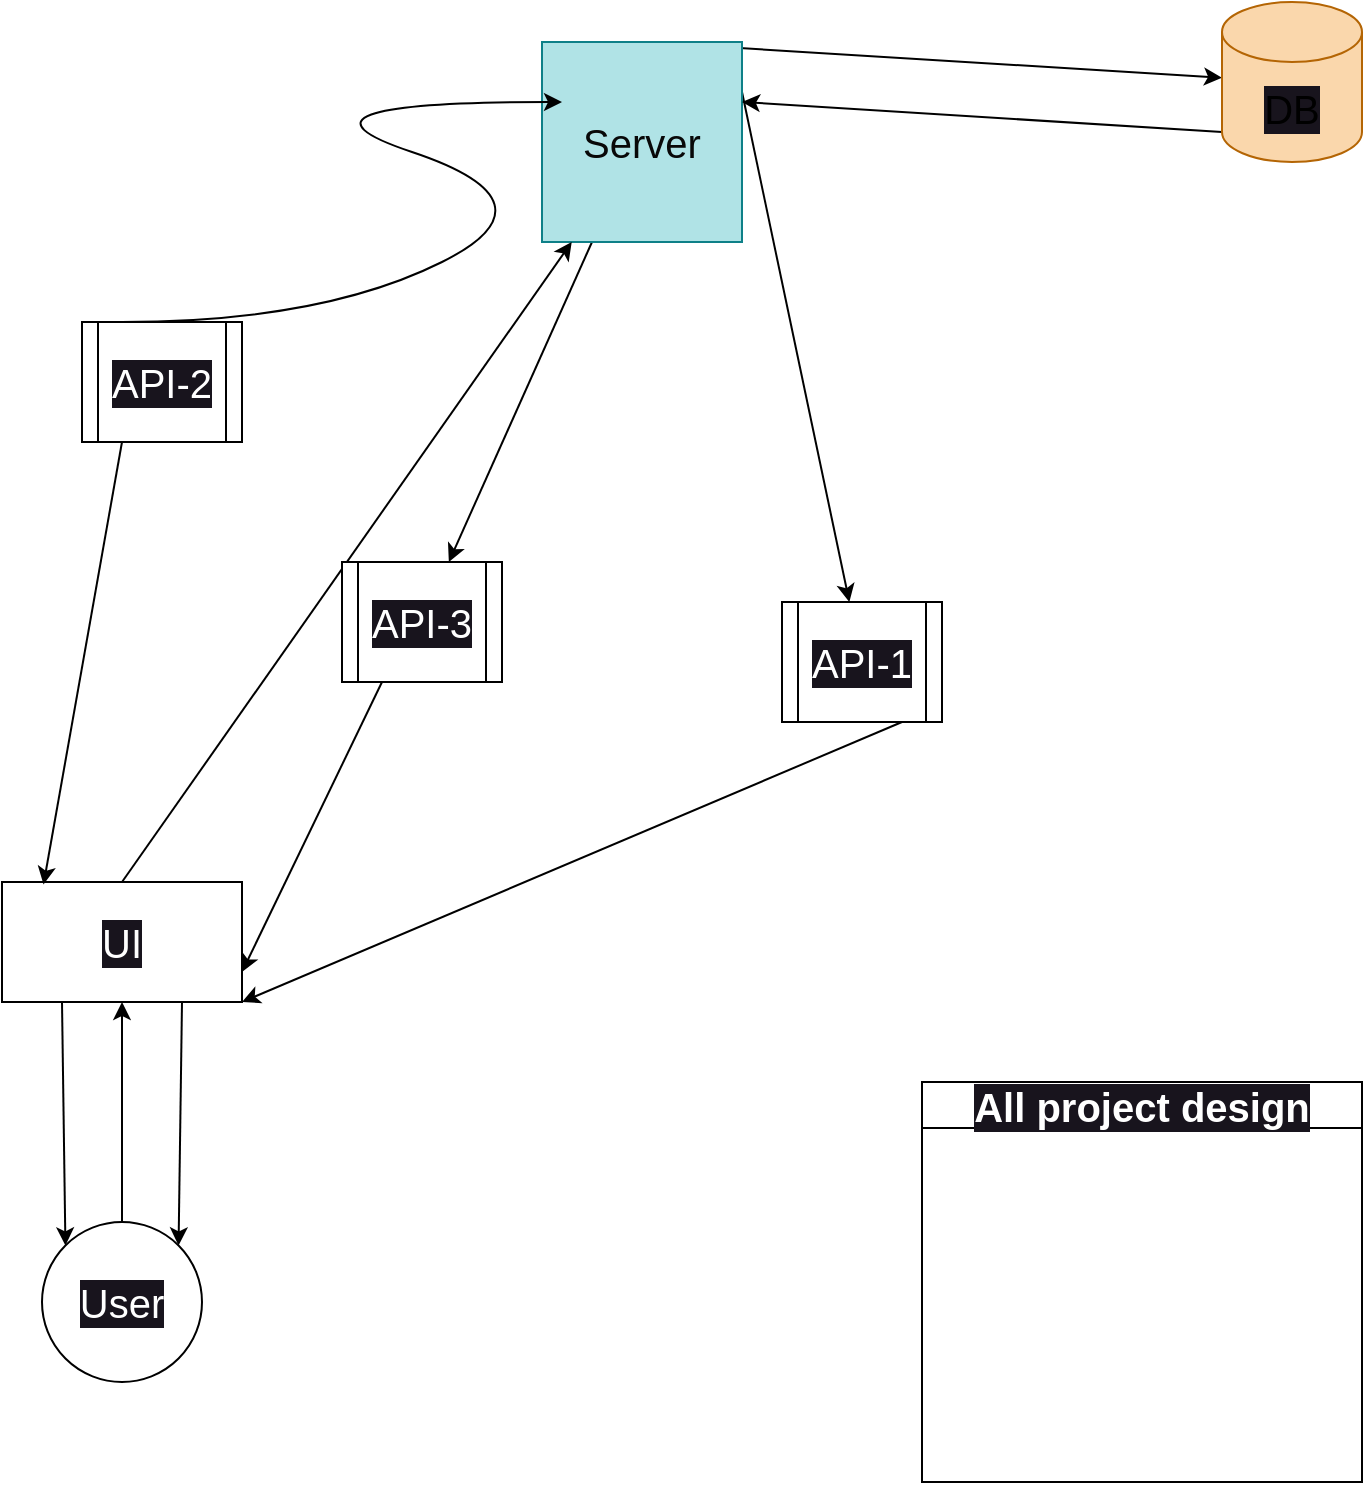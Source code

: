 <mxfile>
    <diagram id="Qf_YNUfa7iPkTjY-41Da" name="Page-1">
        <mxGraphModel dx="1990" dy="993" grid="1" gridSize="10" guides="1" tooltips="1" connect="1" arrows="1" fold="1" page="1" pageScale="1" pageWidth="850" pageHeight="1100" math="0" shadow="0">
            <root>
                <mxCell id="0"/>
                <mxCell id="1" parent="0"/>
                <mxCell id="11" style="edgeStyle=none;html=1;exitX=1;exitY=0.25;exitDx=0;exitDy=0;fontSize=20;fontColor=#fff;" edge="1" parent="1" source="2" target="6">
                    <mxGeometry relative="1" as="geometry"/>
                </mxCell>
                <mxCell id="12" style="edgeStyle=none;html=1;exitX=0.25;exitY=1;exitDx=0;exitDy=0;fontSize=20;fontColor=#fff;" edge="1" parent="1" source="2" target="8">
                    <mxGeometry relative="1" as="geometry"/>
                </mxCell>
                <mxCell id="13" style="edgeStyle=none;html=1;exitX=0.5;exitY=0;exitDx=0;exitDy=0;fontSize=20;fontColor=#fff;" edge="1" parent="1" source="2" target="4">
                    <mxGeometry relative="1" as="geometry"/>
                </mxCell>
                <mxCell id="2" value="&lt;font style=&quot;font-size: 20px;&quot; color=&quot;#080808&quot;&gt;Server&lt;/font&gt;" style="whiteSpace=wrap;html=1;aspect=fixed;fillColor=#b0e3e6;strokeColor=#0e8088;" vertex="1" parent="1">
                    <mxGeometry x="380" y="240" width="100" height="100" as="geometry"/>
                </mxCell>
                <mxCell id="14" style="edgeStyle=none;html=1;exitX=0;exitY=1;exitDx=0;exitDy=-15;exitPerimeter=0;fontSize=20;fontColor=#fff;" edge="1" parent="1" source="4">
                    <mxGeometry relative="1" as="geometry">
                        <mxPoint x="480" y="270" as="targetPoint"/>
                    </mxGeometry>
                </mxCell>
                <mxCell id="4" value="DB" style="shape=cylinder3;whiteSpace=wrap;html=1;boundedLbl=1;backgroundOutline=1;size=15;labelBackgroundColor=#18141D;fontSize=20;fillColor=#fad7ac;strokeColor=#b46504;" vertex="1" parent="1">
                    <mxGeometry x="720" y="220" width="70" height="80" as="geometry"/>
                </mxCell>
                <mxCell id="15" style="edgeStyle=none;html=1;exitX=0.5;exitY=0;exitDx=0;exitDy=0;fontSize=20;fontColor=#fff;" edge="1" parent="1" source="5" target="2">
                    <mxGeometry relative="1" as="geometry"/>
                </mxCell>
                <mxCell id="21" style="edgeStyle=none;html=1;exitX=0.75;exitY=1;exitDx=0;exitDy=0;entryX=1;entryY=0;entryDx=0;entryDy=0;fontSize=20;fontColor=#fff;" edge="1" parent="1" source="5" target="19">
                    <mxGeometry relative="1" as="geometry"/>
                </mxCell>
                <mxCell id="22" style="edgeStyle=none;html=1;exitX=0.25;exitY=1;exitDx=0;exitDy=0;entryX=0;entryY=0;entryDx=0;entryDy=0;fontSize=20;fontColor=#fff;" edge="1" parent="1" source="5" target="19">
                    <mxGeometry relative="1" as="geometry"/>
                </mxCell>
                <mxCell id="5" value="&lt;font color=&quot;#ffffff&quot;&gt;UI&lt;/font&gt;" style="rounded=0;whiteSpace=wrap;html=1;labelBackgroundColor=#18141D;fontSize=20;fontColor=#080808;" vertex="1" parent="1">
                    <mxGeometry x="110" y="660" width="120" height="60" as="geometry"/>
                </mxCell>
                <mxCell id="18" style="edgeStyle=none;html=1;exitX=0.75;exitY=1;exitDx=0;exitDy=0;entryX=1;entryY=1;entryDx=0;entryDy=0;fontSize=20;fontColor=#fff;" edge="1" parent="1" source="6" target="5">
                    <mxGeometry relative="1" as="geometry"/>
                </mxCell>
                <mxCell id="6" value="API-1" style="shape=process;whiteSpace=wrap;html=1;backgroundOutline=1;labelBackgroundColor=#18141D;fontSize=20;fontColor=#fff;" vertex="1" parent="1">
                    <mxGeometry x="500" y="520" width="80" height="60" as="geometry"/>
                </mxCell>
                <mxCell id="17" style="edgeStyle=none;html=1;exitX=0.25;exitY=1;exitDx=0;exitDy=0;fontSize=20;fontColor=#fff;entryX=0.173;entryY=0.021;entryDx=0;entryDy=0;entryPerimeter=0;" edge="1" parent="1" source="7" target="5">
                    <mxGeometry relative="1" as="geometry"/>
                </mxCell>
                <mxCell id="7" value="API-2" style="shape=process;whiteSpace=wrap;html=1;backgroundOutline=1;labelBackgroundColor=#18141D;fontSize=20;fontColor=#fff;" vertex="1" parent="1">
                    <mxGeometry x="150" y="380" width="80" height="60" as="geometry"/>
                </mxCell>
                <mxCell id="16" style="edgeStyle=none;html=1;exitX=0.25;exitY=1;exitDx=0;exitDy=0;entryX=1;entryY=0.75;entryDx=0;entryDy=0;fontSize=20;fontColor=#fff;" edge="1" parent="1" source="8" target="5">
                    <mxGeometry relative="1" as="geometry"/>
                </mxCell>
                <mxCell id="8" value="API-3" style="shape=process;whiteSpace=wrap;html=1;backgroundOutline=1;labelBackgroundColor=#18141D;fontSize=20;fontColor=#fff;" vertex="1" parent="1">
                    <mxGeometry x="280" y="500" width="80" height="60" as="geometry"/>
                </mxCell>
                <mxCell id="10" value="" style="curved=1;endArrow=classic;html=1;fontSize=20;fontColor=#fff;exitX=0.25;exitY=0;exitDx=0;exitDy=0;" edge="1" parent="1" source="7">
                    <mxGeometry width="50" height="50" relative="1" as="geometry">
                        <mxPoint x="340" y="320" as="sourcePoint"/>
                        <mxPoint x="390" y="270" as="targetPoint"/>
                        <Array as="points">
                            <mxPoint x="270" y="380"/>
                            <mxPoint x="390" y="320"/>
                            <mxPoint x="240" y="270"/>
                        </Array>
                    </mxGeometry>
                </mxCell>
                <mxCell id="20" style="edgeStyle=none;html=1;exitX=0.5;exitY=0;exitDx=0;exitDy=0;entryX=0.5;entryY=1;entryDx=0;entryDy=0;fontSize=20;fontColor=#fff;" edge="1" parent="1" source="19" target="5">
                    <mxGeometry relative="1" as="geometry"/>
                </mxCell>
                <mxCell id="19" value="User" style="ellipse;whiteSpace=wrap;html=1;labelBackgroundColor=#18141D;fontSize=20;fontColor=#fff;" vertex="1" parent="1">
                    <mxGeometry x="130" y="830" width="80" height="80" as="geometry"/>
                </mxCell>
                <mxCell id="23" value="All project design" style="swimlane;whiteSpace=wrap;html=1;labelBackgroundColor=#18141D;fontSize=20;fontColor=#fff;" vertex="1" parent="1">
                    <mxGeometry x="570" y="760" width="220" height="200" as="geometry"/>
                </mxCell>
                <mxCell id="24" value="Api integration and&lt;br&gt;DB Server connection" style="text;html=1;align=center;verticalAlign=middle;resizable=0;points=[];autosize=1;strokeColor=none;fillColor=none;fontSize=20;fontColor=#fff;" vertex="1" parent="23">
                    <mxGeometry y="80" width="220" height="60" as="geometry"/>
                </mxCell>
            </root>
        </mxGraphModel>
    </diagram>
</mxfile>
